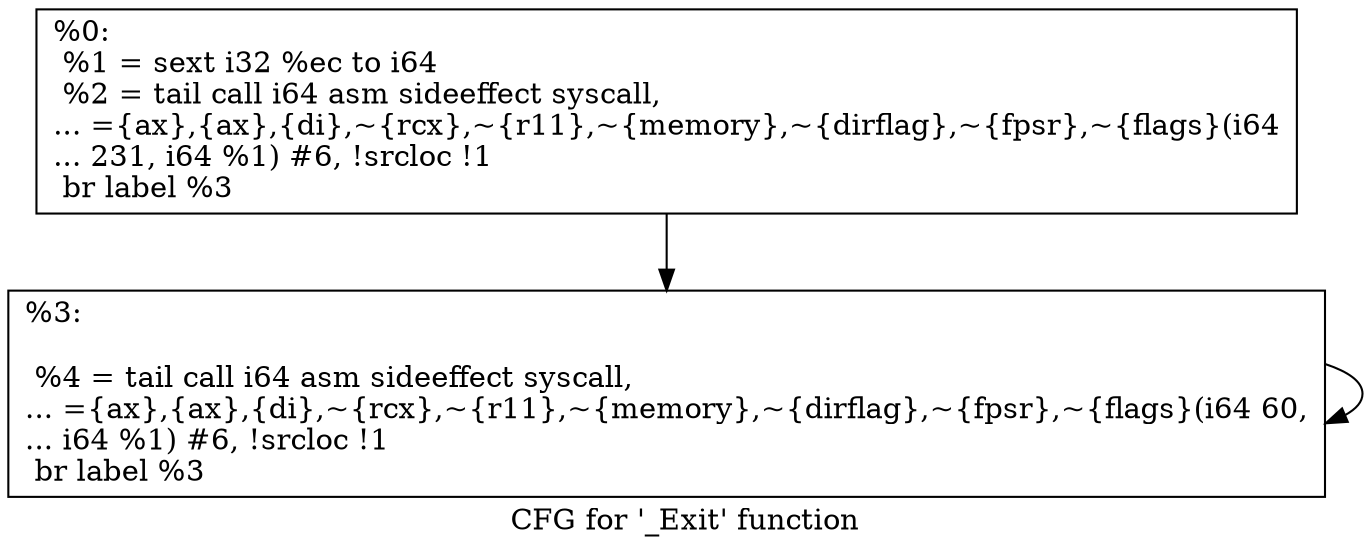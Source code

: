 digraph "CFG for '_Exit' function" {
	label="CFG for '_Exit' function";

	Node0x999800 [shape=record,label="{%0:\l  %1 = sext i32 %ec to i64\l  %2 = tail call i64 asm sideeffect syscall,\l... =\{ax\},\{ax\},\{di\},~\{rcx\},~\{r11\},~\{memory\},~\{dirflag\},~\{fpsr\},~\{flags\}(i64\l... 231, i64 %1) #6, !srcloc !1\l  br label %3\l}"];
	Node0x999800 -> Node0x999850;
	Node0x999850 [shape=record,label="{%3:\l\l  %4 = tail call i64 asm sideeffect syscall,\l... =\{ax\},\{ax\},\{di\},~\{rcx\},~\{r11\},~\{memory\},~\{dirflag\},~\{fpsr\},~\{flags\}(i64 60,\l... i64 %1) #6, !srcloc !1\l  br label %3\l}"];
	Node0x999850 -> Node0x999850;
}
